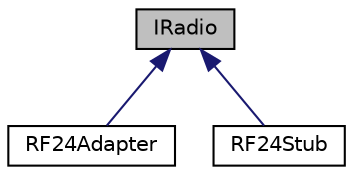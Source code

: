 digraph "IRadio"
{
  edge [fontname="Helvetica",fontsize="10",labelfontname="Helvetica",labelfontsize="10"];
  node [fontname="Helvetica",fontsize="10",shape=record];
  Node0 [label="IRadio",height=0.2,width=0.4,color="black", fillcolor="grey75", style="filled", fontcolor="black"];
  Node0 -> Node1 [dir="back",color="midnightblue",fontsize="10",style="solid",fontname="Helvetica"];
  Node1 [label="RF24Adapter",height=0.2,width=0.4,color="black", fillcolor="white", style="filled",URL="$classRF24Adapter.html"];
  Node0 -> Node2 [dir="back",color="midnightblue",fontsize="10",style="solid",fontname="Helvetica"];
  Node2 [label="RF24Stub",height=0.2,width=0.4,color="black", fillcolor="white", style="filled",URL="$classRF24Stub.html"];
}
